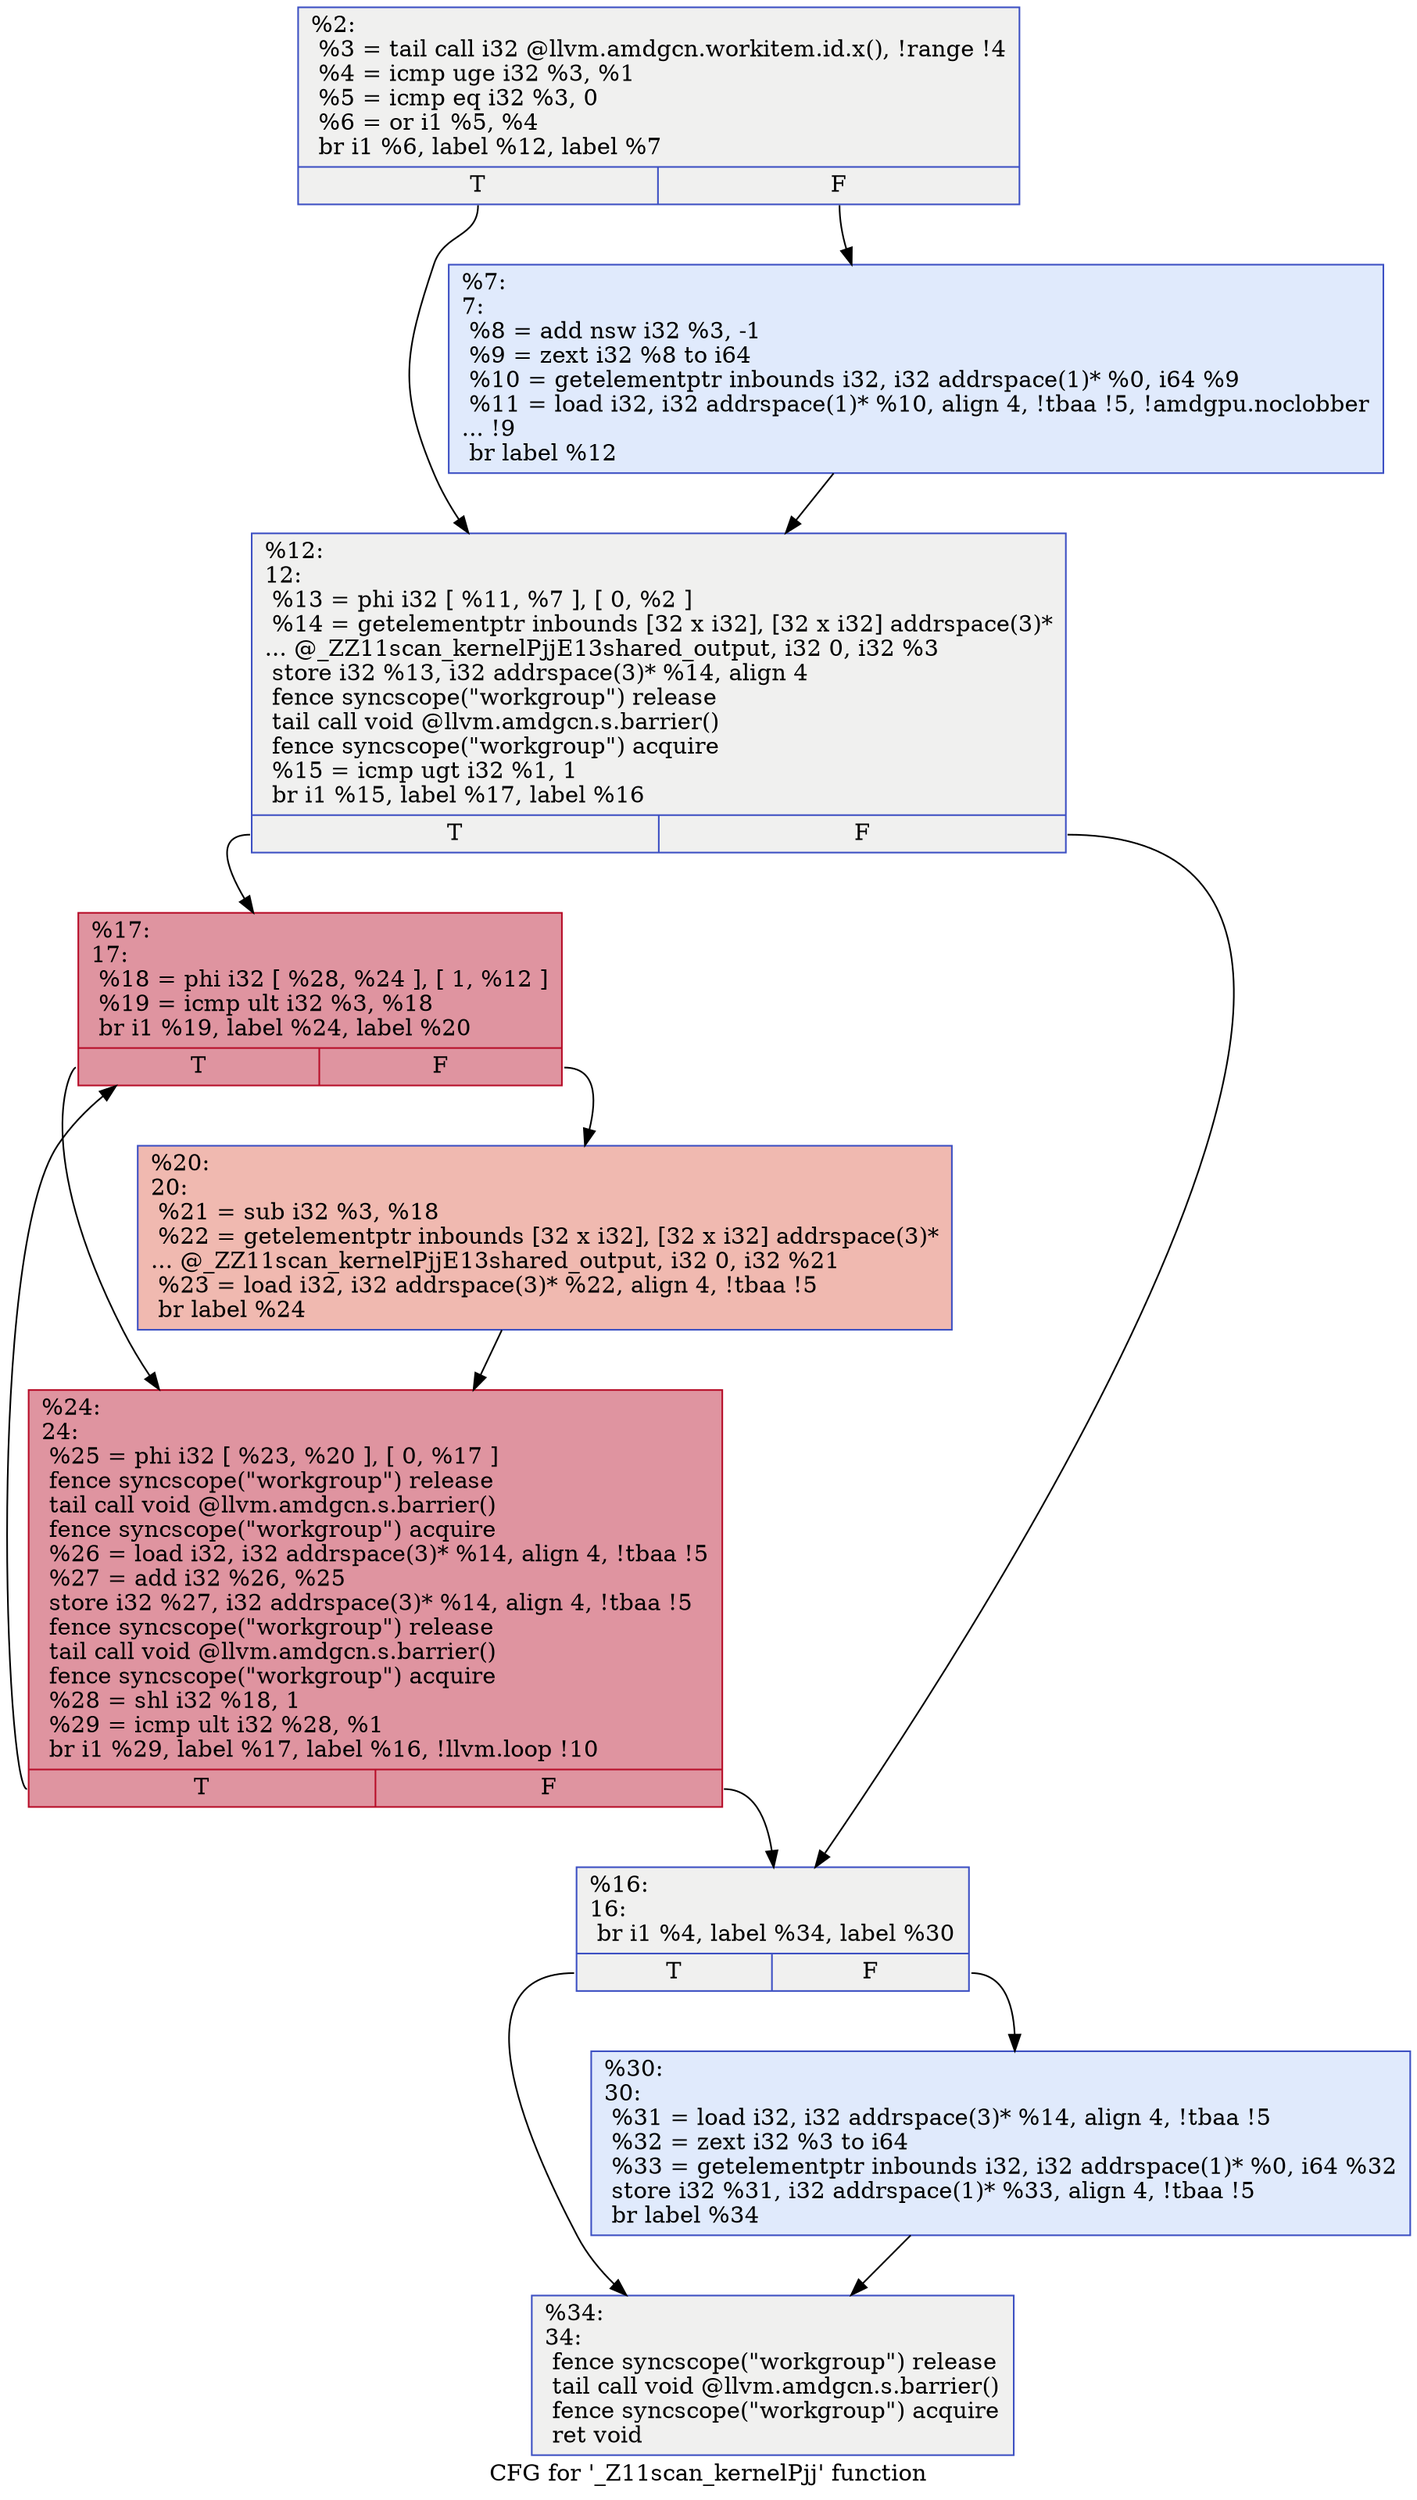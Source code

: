 digraph "CFG for '_Z11scan_kernelPjj' function" {
	label="CFG for '_Z11scan_kernelPjj' function";

	Node0x5cda000 [shape=record,color="#3d50c3ff", style=filled, fillcolor="#dedcdb70",label="{%2:\l  %3 = tail call i32 @llvm.amdgcn.workitem.id.x(), !range !4\l  %4 = icmp uge i32 %3, %1\l  %5 = icmp eq i32 %3, 0\l  %6 = or i1 %5, %4\l  br i1 %6, label %12, label %7\l|{<s0>T|<s1>F}}"];
	Node0x5cda000:s0 -> Node0x5cdb5d0;
	Node0x5cda000:s1 -> Node0x5cdb660;
	Node0x5cdb660 [shape=record,color="#3d50c3ff", style=filled, fillcolor="#b9d0f970",label="{%7:\l7:                                                \l  %8 = add nsw i32 %3, -1\l  %9 = zext i32 %8 to i64\l  %10 = getelementptr inbounds i32, i32 addrspace(1)* %0, i64 %9\l  %11 = load i32, i32 addrspace(1)* %10, align 4, !tbaa !5, !amdgpu.noclobber\l... !9\l  br label %12\l}"];
	Node0x5cdb660 -> Node0x5cdb5d0;
	Node0x5cdb5d0 [shape=record,color="#3d50c3ff", style=filled, fillcolor="#dedcdb70",label="{%12:\l12:                                               \l  %13 = phi i32 [ %11, %7 ], [ 0, %2 ]\l  %14 = getelementptr inbounds [32 x i32], [32 x i32] addrspace(3)*\l... @_ZZ11scan_kernelPjjE13shared_output, i32 0, i32 %3\l  store i32 %13, i32 addrspace(3)* %14, align 4\l  fence syncscope(\"workgroup\") release\l  tail call void @llvm.amdgcn.s.barrier()\l  fence syncscope(\"workgroup\") acquire\l  %15 = icmp ugt i32 %1, 1\l  br i1 %15, label %17, label %16\l|{<s0>T|<s1>F}}"];
	Node0x5cdb5d0:s0 -> Node0x5cdc2c0;
	Node0x5cdb5d0:s1 -> Node0x5cdc310;
	Node0x5cdc310 [shape=record,color="#3d50c3ff", style=filled, fillcolor="#dedcdb70",label="{%16:\l16:                                               \l  br i1 %4, label %34, label %30\l|{<s0>T|<s1>F}}"];
	Node0x5cdc310:s0 -> Node0x5cdb830;
	Node0x5cdc310:s1 -> Node0x5cdc560;
	Node0x5cdc2c0 [shape=record,color="#b70d28ff", style=filled, fillcolor="#b70d2870",label="{%17:\l17:                                               \l  %18 = phi i32 [ %28, %24 ], [ 1, %12 ]\l  %19 = icmp ult i32 %3, %18\l  br i1 %19, label %24, label %20\l|{<s0>T|<s1>F}}"];
	Node0x5cdc2c0:s0 -> Node0x5cdc690;
	Node0x5cdc2c0:s1 -> Node0x5cdc860;
	Node0x5cdc860 [shape=record,color="#3d50c3ff", style=filled, fillcolor="#de614d70",label="{%20:\l20:                                               \l  %21 = sub i32 %3, %18\l  %22 = getelementptr inbounds [32 x i32], [32 x i32] addrspace(3)*\l... @_ZZ11scan_kernelPjjE13shared_output, i32 0, i32 %21\l  %23 = load i32, i32 addrspace(3)* %22, align 4, !tbaa !5\l  br label %24\l}"];
	Node0x5cdc860 -> Node0x5cdc690;
	Node0x5cdc690 [shape=record,color="#b70d28ff", style=filled, fillcolor="#b70d2870",label="{%24:\l24:                                               \l  %25 = phi i32 [ %23, %20 ], [ 0, %17 ]\l  fence syncscope(\"workgroup\") release\l  tail call void @llvm.amdgcn.s.barrier()\l  fence syncscope(\"workgroup\") acquire\l  %26 = load i32, i32 addrspace(3)* %14, align 4, !tbaa !5\l  %27 = add i32 %26, %25\l  store i32 %27, i32 addrspace(3)* %14, align 4, !tbaa !5\l  fence syncscope(\"workgroup\") release\l  tail call void @llvm.amdgcn.s.barrier()\l  fence syncscope(\"workgroup\") acquire\l  %28 = shl i32 %18, 1\l  %29 = icmp ult i32 %28, %1\l  br i1 %29, label %17, label %16, !llvm.loop !10\l|{<s0>T|<s1>F}}"];
	Node0x5cdc690:s0 -> Node0x5cdc2c0;
	Node0x5cdc690:s1 -> Node0x5cdc310;
	Node0x5cdc560 [shape=record,color="#3d50c3ff", style=filled, fillcolor="#b9d0f970",label="{%30:\l30:                                               \l  %31 = load i32, i32 addrspace(3)* %14, align 4, !tbaa !5\l  %32 = zext i32 %3 to i64\l  %33 = getelementptr inbounds i32, i32 addrspace(1)* %0, i64 %32\l  store i32 %31, i32 addrspace(1)* %33, align 4, !tbaa !5\l  br label %34\l}"];
	Node0x5cdc560 -> Node0x5cdb830;
	Node0x5cdb830 [shape=record,color="#3d50c3ff", style=filled, fillcolor="#dedcdb70",label="{%34:\l34:                                               \l  fence syncscope(\"workgroup\") release\l  tail call void @llvm.amdgcn.s.barrier()\l  fence syncscope(\"workgroup\") acquire\l  ret void\l}"];
}
